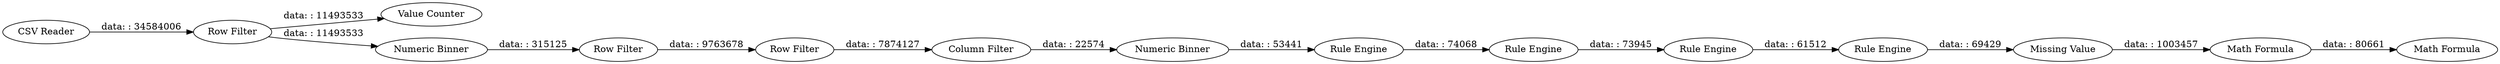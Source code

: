 digraph {
	"-3802485521989481412_8" [label="Row Filter"]
	"-3802485521989481412_19" [label="Rule Engine"]
	"-3802485521989481412_12" [label="Column Filter"]
	"-3802485521989481412_18" [label="Rule Engine"]
	"-3802485521989481412_10" [label="Value Counter"]
	"-3802485521989481412_15" [label="Rule Engine"]
	"-3802485521989481412_20" [label="Rule Engine"]
	"-3802485521989481412_22" [label="CSV Reader"]
	"-3802485521989481412_21" [label="Math Formula"]
	"-3802485521989481412_14" [label="Numeric Binner"]
	"-3802485521989481412_9" [label="Numeric Binner"]
	"-3802485521989481412_11" [label="Row Filter"]
	"-3802485521989481412_13" [label="Row Filter"]
	"-3802485521989481412_17" [label="Math Formula"]
	"-3802485521989481412_16" [label="Missing Value"]
	"-3802485521989481412_8" -> "-3802485521989481412_9" [label="data: : 11493533"]
	"-3802485521989481412_18" -> "-3802485521989481412_19" [label="data: : 73945"]
	"-3802485521989481412_12" -> "-3802485521989481412_14" [label="data: : 22574"]
	"-3802485521989481412_14" -> "-3802485521989481412_15" [label="data: : 53441"]
	"-3802485521989481412_15" -> "-3802485521989481412_18" [label="data: : 74068"]
	"-3802485521989481412_17" -> "-3802485521989481412_21" [label="data: : 80661"]
	"-3802485521989481412_8" -> "-3802485521989481412_10" [label="data: : 11493533"]
	"-3802485521989481412_19" -> "-3802485521989481412_20" [label="data: : 61512"]
	"-3802485521989481412_13" -> "-3802485521989481412_12" [label="data: : 7874127"]
	"-3802485521989481412_20" -> "-3802485521989481412_16" [label="data: : 69429"]
	"-3802485521989481412_22" -> "-3802485521989481412_8" [label="data: : 34584006"]
	"-3802485521989481412_11" -> "-3802485521989481412_13" [label="data: : 9763678"]
	"-3802485521989481412_9" -> "-3802485521989481412_11" [label="data: : 315125"]
	"-3802485521989481412_16" -> "-3802485521989481412_17" [label="data: : 1003457"]
	rankdir=LR
}
